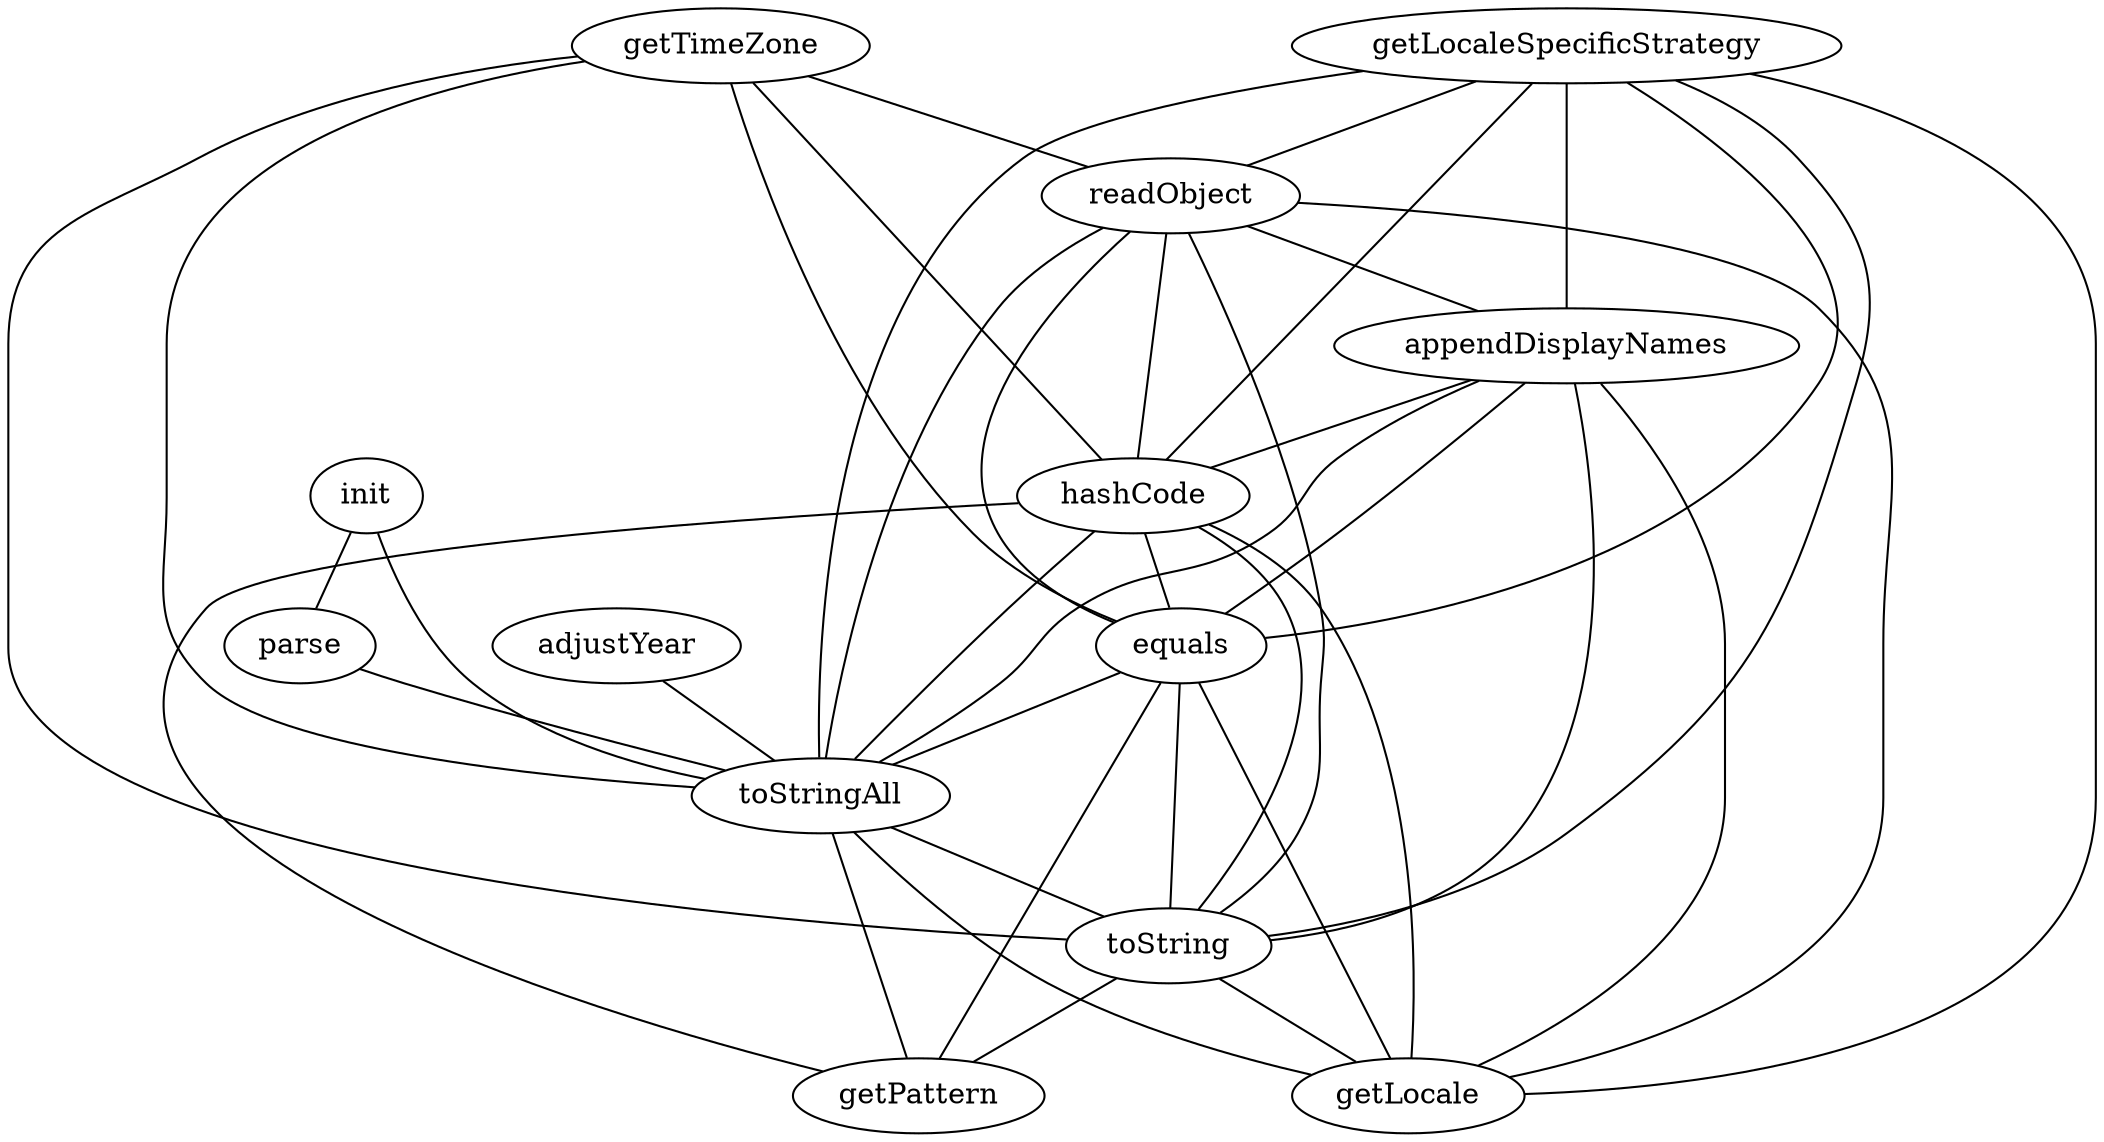 strict graph ip_map {
init--toStringAll;
init--parse;
adjustYear--toStringAll;
getTimeZone--hashCode;
getTimeZone--equals;
getTimeZone--toStringAll;
getTimeZone--toString;
getTimeZone--readObject;
getLocaleSpecificStrategy--hashCode;
getLocaleSpecificStrategy--equals;
getLocaleSpecificStrategy--toStringAll;
getLocaleSpecificStrategy--toString;
getLocaleSpecificStrategy--getLocale;
getLocaleSpecificStrategy--readObject;
getLocaleSpecificStrategy--appendDisplayNames;
parse--toStringAll;
readObject--hashCode;
readObject--equals;
readObject--toStringAll;
readObject--toString;
readObject--getLocale;
readObject--appendDisplayNames;
appendDisplayNames--hashCode;
appendDisplayNames--equals;
appendDisplayNames--toStringAll;
appendDisplayNames--toString;
appendDisplayNames--getLocale;
hashCode--equals;
hashCode--toStringAll;
hashCode--toString;
hashCode--getPattern;
hashCode--getLocale;
equals--toStringAll;
equals--toString;
equals--getPattern;
equals--getLocale;
toStringAll--toString;
toStringAll--getPattern;
toStringAll--getLocale;
toString--getPattern;
toString--getLocale;
}